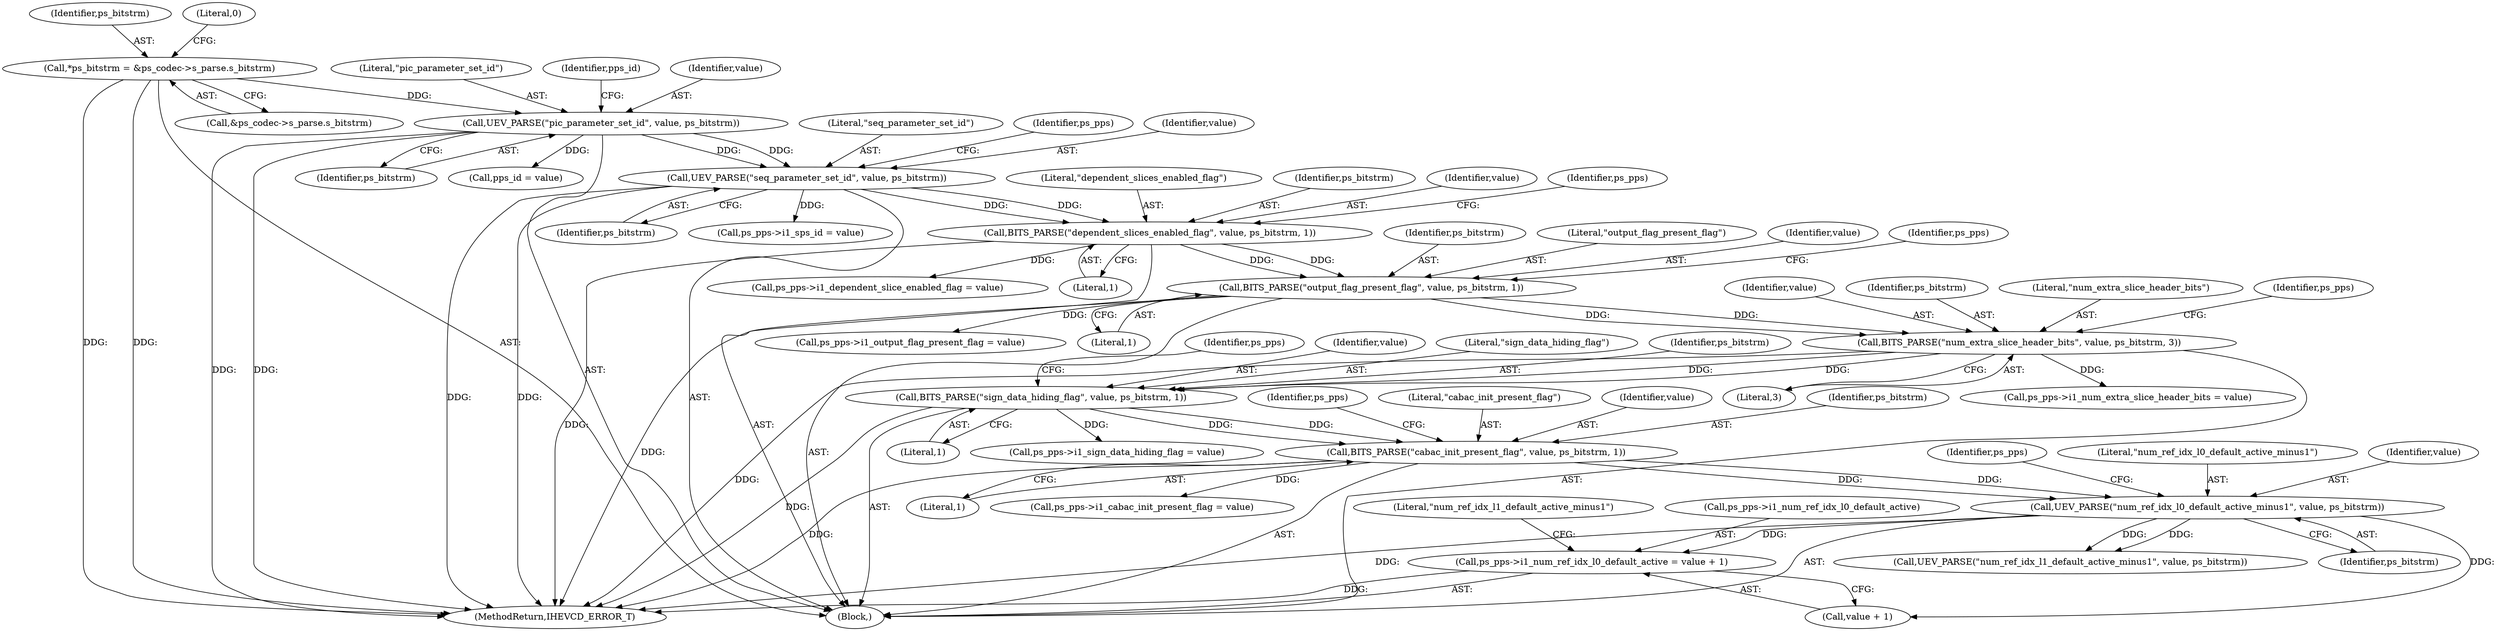 digraph "0_Android_25c0ffbe6a181b4a373c3c9b421ea449d457e6ed@pointer" {
"1000276" [label="(Call,ps_pps->i1_num_ref_idx_l0_default_active = value + 1)"];
"1000272" [label="(Call,UEV_PARSE(\"num_ref_idx_l0_default_active_minus1\", value, ps_bitstrm))"];
"1000262" [label="(Call,BITS_PARSE(\"cabac_init_present_flag\", value, ps_bitstrm, 1))"];
"1000252" [label="(Call,BITS_PARSE(\"sign_data_hiding_flag\", value, ps_bitstrm, 1))"];
"1000242" [label="(Call,BITS_PARSE(\"num_extra_slice_header_bits\", value, ps_bitstrm, 3))"];
"1000232" [label="(Call,BITS_PARSE(\"output_flag_present_flag\", value, ps_bitstrm, 1))"];
"1000222" [label="(Call,BITS_PARSE(\"dependent_slices_enabled_flag\", value, ps_bitstrm, 1))"];
"1000181" [label="(Call,UEV_PARSE(\"seq_parameter_set_id\", value, ps_bitstrm))"];
"1000139" [label="(Call,UEV_PARSE(\"pic_parameter_set_id\", value, ps_bitstrm))"];
"1000123" [label="(Call,*ps_bitstrm = &ps_codec->s_parse.s_bitstrm)"];
"1000187" [label="(Identifier,ps_pps)"];
"1000256" [label="(Literal,1)"];
"1000249" [label="(Identifier,ps_pps)"];
"1000123" [label="(Call,*ps_bitstrm = &ps_codec->s_parse.s_bitstrm)"];
"1000283" [label="(Call,UEV_PARSE(\"num_ref_idx_l1_default_active_minus1\", value, ps_bitstrm))"];
"1000242" [label="(Call,BITS_PARSE(\"num_extra_slice_header_bits\", value, ps_bitstrm, 3))"];
"1000277" [label="(Call,ps_pps->i1_num_ref_idx_l0_default_active)"];
"1000185" [label="(Call,ps_pps->i1_sps_id = value)"];
"1000142" [label="(Identifier,ps_bitstrm)"];
"1000232" [label="(Call,BITS_PARSE(\"output_flag_present_flag\", value, ps_bitstrm, 1))"];
"1000140" [label="(Literal,\"pic_parameter_set_id\")"];
"1000278" [label="(Identifier,ps_pps)"];
"1000183" [label="(Identifier,value)"];
"1000235" [label="(Identifier,ps_bitstrm)"];
"1000224" [label="(Identifier,value)"];
"1000222" [label="(Call,BITS_PARSE(\"dependent_slices_enabled_flag\", value, ps_bitstrm, 1))"];
"1000265" [label="(Identifier,ps_bitstrm)"];
"1000257" [label="(Call,ps_pps->i1_sign_data_hiding_flag = value)"];
"1000236" [label="(Literal,1)"];
"1000233" [label="(Literal,\"output_flag_present_flag\")"];
"1000237" [label="(Call,ps_pps->i1_output_flag_present_flag = value)"];
"1000234" [label="(Identifier,value)"];
"1000244" [label="(Identifier,value)"];
"1000284" [label="(Literal,\"num_ref_idx_l1_default_active_minus1\")"];
"1000247" [label="(Call,ps_pps->i1_num_extra_slice_header_bits = value)"];
"1000245" [label="(Identifier,ps_bitstrm)"];
"1000269" [label="(Identifier,ps_pps)"];
"1000144" [label="(Identifier,pps_id)"];
"1000124" [label="(Identifier,ps_bitstrm)"];
"1000226" [label="(Literal,1)"];
"1000273" [label="(Literal,\"num_ref_idx_l0_default_active_minus1\")"];
"1000275" [label="(Identifier,ps_bitstrm)"];
"1000143" [label="(Call,pps_id = value)"];
"1000181" [label="(Call,UEV_PARSE(\"seq_parameter_set_id\", value, ps_bitstrm))"];
"1000243" [label="(Literal,\"num_extra_slice_header_bits\")"];
"1000253" [label="(Literal,\"sign_data_hiding_flag\")"];
"1000184" [label="(Identifier,ps_bitstrm)"];
"1000125" [label="(Call,&ps_codec->s_parse.s_bitstrm)"];
"1000111" [label="(Block,)"];
"1000252" [label="(Call,BITS_PARSE(\"sign_data_hiding_flag\", value, ps_bitstrm, 1))"];
"1000255" [label="(Identifier,ps_bitstrm)"];
"1001047" [label="(MethodReturn,IHEVCD_ERROR_T)"];
"1000227" [label="(Call,ps_pps->i1_dependent_slice_enabled_flag = value)"];
"1000229" [label="(Identifier,ps_pps)"];
"1000276" [label="(Call,ps_pps->i1_num_ref_idx_l0_default_active = value + 1)"];
"1000263" [label="(Literal,\"cabac_init_present_flag\")"];
"1000259" [label="(Identifier,ps_pps)"];
"1000223" [label="(Literal,\"dependent_slices_enabled_flag\")"];
"1000254" [label="(Identifier,value)"];
"1000225" [label="(Identifier,ps_bitstrm)"];
"1000267" [label="(Call,ps_pps->i1_cabac_init_present_flag = value)"];
"1000274" [label="(Identifier,value)"];
"1000246" [label="(Literal,3)"];
"1000239" [label="(Identifier,ps_pps)"];
"1000272" [label="(Call,UEV_PARSE(\"num_ref_idx_l0_default_active_minus1\", value, ps_bitstrm))"];
"1000280" [label="(Call,value + 1)"];
"1000264" [label="(Identifier,value)"];
"1000141" [label="(Identifier,value)"];
"1000133" [label="(Literal,0)"];
"1000139" [label="(Call,UEV_PARSE(\"pic_parameter_set_id\", value, ps_bitstrm))"];
"1000262" [label="(Call,BITS_PARSE(\"cabac_init_present_flag\", value, ps_bitstrm, 1))"];
"1000266" [label="(Literal,1)"];
"1000182" [label="(Literal,\"seq_parameter_set_id\")"];
"1000276" -> "1000111"  [label="AST: "];
"1000276" -> "1000280"  [label="CFG: "];
"1000277" -> "1000276"  [label="AST: "];
"1000280" -> "1000276"  [label="AST: "];
"1000284" -> "1000276"  [label="CFG: "];
"1000276" -> "1001047"  [label="DDG: "];
"1000272" -> "1000276"  [label="DDG: "];
"1000272" -> "1000111"  [label="AST: "];
"1000272" -> "1000275"  [label="CFG: "];
"1000273" -> "1000272"  [label="AST: "];
"1000274" -> "1000272"  [label="AST: "];
"1000275" -> "1000272"  [label="AST: "];
"1000278" -> "1000272"  [label="CFG: "];
"1000272" -> "1001047"  [label="DDG: "];
"1000262" -> "1000272"  [label="DDG: "];
"1000262" -> "1000272"  [label="DDG: "];
"1000272" -> "1000280"  [label="DDG: "];
"1000272" -> "1000283"  [label="DDG: "];
"1000272" -> "1000283"  [label="DDG: "];
"1000262" -> "1000111"  [label="AST: "];
"1000262" -> "1000266"  [label="CFG: "];
"1000263" -> "1000262"  [label="AST: "];
"1000264" -> "1000262"  [label="AST: "];
"1000265" -> "1000262"  [label="AST: "];
"1000266" -> "1000262"  [label="AST: "];
"1000269" -> "1000262"  [label="CFG: "];
"1000262" -> "1001047"  [label="DDG: "];
"1000252" -> "1000262"  [label="DDG: "];
"1000252" -> "1000262"  [label="DDG: "];
"1000262" -> "1000267"  [label="DDG: "];
"1000252" -> "1000111"  [label="AST: "];
"1000252" -> "1000256"  [label="CFG: "];
"1000253" -> "1000252"  [label="AST: "];
"1000254" -> "1000252"  [label="AST: "];
"1000255" -> "1000252"  [label="AST: "];
"1000256" -> "1000252"  [label="AST: "];
"1000259" -> "1000252"  [label="CFG: "];
"1000252" -> "1001047"  [label="DDG: "];
"1000242" -> "1000252"  [label="DDG: "];
"1000242" -> "1000252"  [label="DDG: "];
"1000252" -> "1000257"  [label="DDG: "];
"1000242" -> "1000111"  [label="AST: "];
"1000242" -> "1000246"  [label="CFG: "];
"1000243" -> "1000242"  [label="AST: "];
"1000244" -> "1000242"  [label="AST: "];
"1000245" -> "1000242"  [label="AST: "];
"1000246" -> "1000242"  [label="AST: "];
"1000249" -> "1000242"  [label="CFG: "];
"1000242" -> "1001047"  [label="DDG: "];
"1000232" -> "1000242"  [label="DDG: "];
"1000232" -> "1000242"  [label="DDG: "];
"1000242" -> "1000247"  [label="DDG: "];
"1000232" -> "1000111"  [label="AST: "];
"1000232" -> "1000236"  [label="CFG: "];
"1000233" -> "1000232"  [label="AST: "];
"1000234" -> "1000232"  [label="AST: "];
"1000235" -> "1000232"  [label="AST: "];
"1000236" -> "1000232"  [label="AST: "];
"1000239" -> "1000232"  [label="CFG: "];
"1000232" -> "1001047"  [label="DDG: "];
"1000222" -> "1000232"  [label="DDG: "];
"1000222" -> "1000232"  [label="DDG: "];
"1000232" -> "1000237"  [label="DDG: "];
"1000222" -> "1000111"  [label="AST: "];
"1000222" -> "1000226"  [label="CFG: "];
"1000223" -> "1000222"  [label="AST: "];
"1000224" -> "1000222"  [label="AST: "];
"1000225" -> "1000222"  [label="AST: "];
"1000226" -> "1000222"  [label="AST: "];
"1000229" -> "1000222"  [label="CFG: "];
"1000222" -> "1001047"  [label="DDG: "];
"1000181" -> "1000222"  [label="DDG: "];
"1000181" -> "1000222"  [label="DDG: "];
"1000222" -> "1000227"  [label="DDG: "];
"1000181" -> "1000111"  [label="AST: "];
"1000181" -> "1000184"  [label="CFG: "];
"1000182" -> "1000181"  [label="AST: "];
"1000183" -> "1000181"  [label="AST: "];
"1000184" -> "1000181"  [label="AST: "];
"1000187" -> "1000181"  [label="CFG: "];
"1000181" -> "1001047"  [label="DDG: "];
"1000181" -> "1001047"  [label="DDG: "];
"1000139" -> "1000181"  [label="DDG: "];
"1000139" -> "1000181"  [label="DDG: "];
"1000181" -> "1000185"  [label="DDG: "];
"1000139" -> "1000111"  [label="AST: "];
"1000139" -> "1000142"  [label="CFG: "];
"1000140" -> "1000139"  [label="AST: "];
"1000141" -> "1000139"  [label="AST: "];
"1000142" -> "1000139"  [label="AST: "];
"1000144" -> "1000139"  [label="CFG: "];
"1000139" -> "1001047"  [label="DDG: "];
"1000139" -> "1001047"  [label="DDG: "];
"1000123" -> "1000139"  [label="DDG: "];
"1000139" -> "1000143"  [label="DDG: "];
"1000123" -> "1000111"  [label="AST: "];
"1000123" -> "1000125"  [label="CFG: "];
"1000124" -> "1000123"  [label="AST: "];
"1000125" -> "1000123"  [label="AST: "];
"1000133" -> "1000123"  [label="CFG: "];
"1000123" -> "1001047"  [label="DDG: "];
"1000123" -> "1001047"  [label="DDG: "];
}
